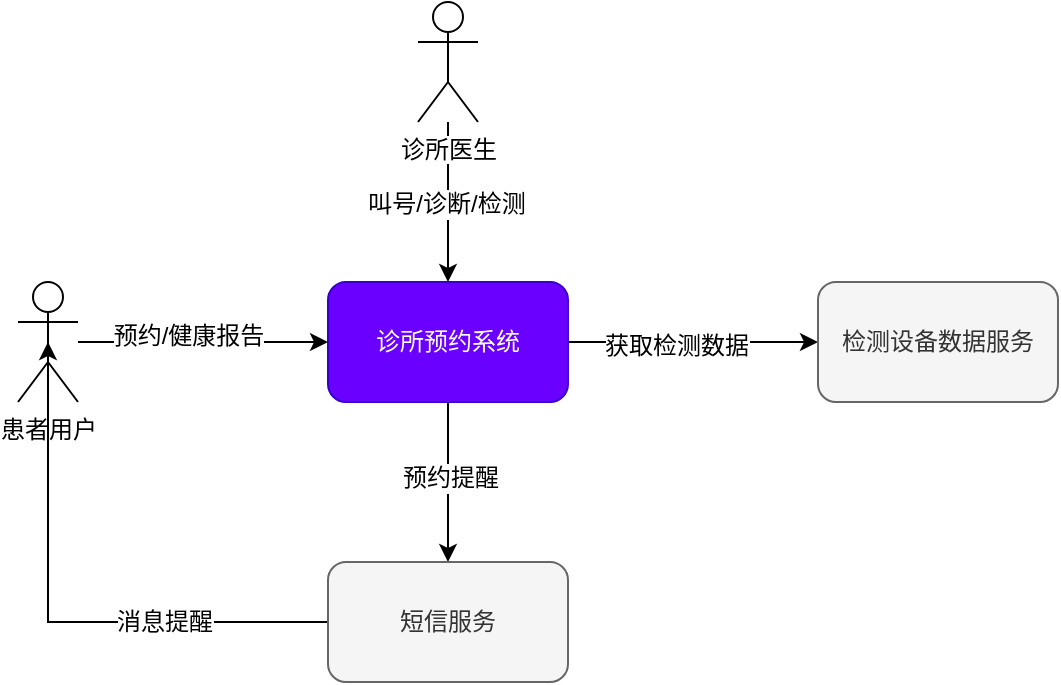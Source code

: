 <mxfile version="12.5.5" type="github">
  <diagram id="XMF1csOt-eKG5Jjr70nS" name="第 1 页">
    <mxGraphModel dx="895" dy="552" grid="1" gridSize="10" guides="1" tooltips="1" connect="1" arrows="1" fold="1" page="1" pageScale="1" pageWidth="827" pageHeight="1169" math="0" shadow="0">
      <root>
        <mxCell id="0"/>
        <mxCell id="1" parent="0"/>
        <mxCell id="ok2jsvLDKa98uQjhFEfK-3" style="edgeStyle=orthogonalEdgeStyle;rounded=0;orthogonalLoop=1;jettySize=auto;html=1;entryX=0.5;entryY=0;entryDx=0;entryDy=0;" edge="1" parent="1" source="ok2jsvLDKa98uQjhFEfK-1" target="ok2jsvLDKa98uQjhFEfK-2">
          <mxGeometry relative="1" as="geometry"/>
        </mxCell>
        <mxCell id="ok2jsvLDKa98uQjhFEfK-11" value="叫号/诊断/检测" style="text;html=1;align=center;verticalAlign=middle;resizable=0;points=[];labelBackgroundColor=#ffffff;" vertex="1" connectable="0" parent="ok2jsvLDKa98uQjhFEfK-3">
          <mxGeometry x="0.028" y="-1" relative="1" as="geometry">
            <mxPoint as="offset"/>
          </mxGeometry>
        </mxCell>
        <mxCell id="ok2jsvLDKa98uQjhFEfK-1" value="诊所医生" style="shape=umlActor;verticalLabelPosition=bottom;labelBackgroundColor=#ffffff;verticalAlign=top;html=1;" vertex="1" parent="1">
          <mxGeometry x="390" y="140" width="30" height="60" as="geometry"/>
        </mxCell>
        <mxCell id="ok2jsvLDKa98uQjhFEfK-9" style="edgeStyle=orthogonalEdgeStyle;rounded=0;orthogonalLoop=1;jettySize=auto;html=1;" edge="1" parent="1" source="ok2jsvLDKa98uQjhFEfK-2" target="ok2jsvLDKa98uQjhFEfK-8">
          <mxGeometry relative="1" as="geometry"/>
        </mxCell>
        <mxCell id="ok2jsvLDKa98uQjhFEfK-12" value="获取检测数据" style="text;html=1;align=center;verticalAlign=middle;resizable=0;points=[];labelBackgroundColor=#ffffff;" vertex="1" connectable="0" parent="ok2jsvLDKa98uQjhFEfK-9">
          <mxGeometry x="-0.141" y="-2" relative="1" as="geometry">
            <mxPoint as="offset"/>
          </mxGeometry>
        </mxCell>
        <mxCell id="ok2jsvLDKa98uQjhFEfK-15" style="edgeStyle=orthogonalEdgeStyle;rounded=0;orthogonalLoop=1;jettySize=auto;html=1;" edge="1" parent="1" source="ok2jsvLDKa98uQjhFEfK-2" target="ok2jsvLDKa98uQjhFEfK-13">
          <mxGeometry relative="1" as="geometry"/>
        </mxCell>
        <mxCell id="ok2jsvLDKa98uQjhFEfK-17" value="预约提醒" style="text;html=1;align=center;verticalAlign=middle;resizable=0;points=[];labelBackgroundColor=#ffffff;" vertex="1" connectable="0" parent="ok2jsvLDKa98uQjhFEfK-15">
          <mxGeometry x="-0.059" y="1" relative="1" as="geometry">
            <mxPoint as="offset"/>
          </mxGeometry>
        </mxCell>
        <mxCell id="ok2jsvLDKa98uQjhFEfK-2" value="诊所预约系统" style="rounded=1;whiteSpace=wrap;html=1;fillColor=#6a00ff;strokeColor=#3700CC;fontColor=#ffffff;" vertex="1" parent="1">
          <mxGeometry x="345" y="280" width="120" height="60" as="geometry"/>
        </mxCell>
        <mxCell id="ok2jsvLDKa98uQjhFEfK-7" style="edgeStyle=orthogonalEdgeStyle;rounded=0;orthogonalLoop=1;jettySize=auto;html=1;entryX=0;entryY=0.5;entryDx=0;entryDy=0;" edge="1" parent="1" source="ok2jsvLDKa98uQjhFEfK-4" target="ok2jsvLDKa98uQjhFEfK-2">
          <mxGeometry relative="1" as="geometry"/>
        </mxCell>
        <mxCell id="ok2jsvLDKa98uQjhFEfK-10" value="预约/健康报告" style="text;html=1;align=center;verticalAlign=middle;resizable=0;points=[];labelBackgroundColor=#ffffff;" vertex="1" connectable="0" parent="ok2jsvLDKa98uQjhFEfK-7">
          <mxGeometry x="0.002" y="9" relative="1" as="geometry">
            <mxPoint x="-8" y="6" as="offset"/>
          </mxGeometry>
        </mxCell>
        <mxCell id="ok2jsvLDKa98uQjhFEfK-4" value="患者用户" style="shape=umlActor;verticalLabelPosition=bottom;labelBackgroundColor=#ffffff;verticalAlign=top;html=1;" vertex="1" parent="1">
          <mxGeometry x="190" y="280" width="30" height="60" as="geometry"/>
        </mxCell>
        <mxCell id="ok2jsvLDKa98uQjhFEfK-8" value="检测设备数据服务" style="rounded=1;whiteSpace=wrap;html=1;fillColor=#f5f5f5;strokeColor=#666666;fontColor=#333333;" vertex="1" parent="1">
          <mxGeometry x="590" y="280" width="120" height="60" as="geometry"/>
        </mxCell>
        <mxCell id="ok2jsvLDKa98uQjhFEfK-14" style="edgeStyle=orthogonalEdgeStyle;rounded=0;orthogonalLoop=1;jettySize=auto;html=1;entryX=0.5;entryY=0.5;entryDx=0;entryDy=0;entryPerimeter=0;" edge="1" parent="1" source="ok2jsvLDKa98uQjhFEfK-13" target="ok2jsvLDKa98uQjhFEfK-4">
          <mxGeometry relative="1" as="geometry">
            <mxPoint x="280" y="400" as="targetPoint"/>
          </mxGeometry>
        </mxCell>
        <mxCell id="ok2jsvLDKa98uQjhFEfK-16" value="消息提醒" style="text;html=1;align=center;verticalAlign=middle;resizable=0;points=[];labelBackgroundColor=#ffffff;" vertex="1" connectable="0" parent="ok2jsvLDKa98uQjhFEfK-14">
          <mxGeometry x="-0.409" relative="1" as="geometry">
            <mxPoint as="offset"/>
          </mxGeometry>
        </mxCell>
        <mxCell id="ok2jsvLDKa98uQjhFEfK-13" value="短信服务" style="rounded=1;whiteSpace=wrap;html=1;fillColor=#f5f5f5;strokeColor=#666666;fontColor=#333333;" vertex="1" parent="1">
          <mxGeometry x="345" y="420" width="120" height="60" as="geometry"/>
        </mxCell>
      </root>
    </mxGraphModel>
  </diagram>
</mxfile>
